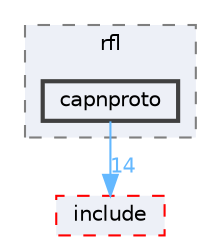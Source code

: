 digraph "external/reflect-cpp/src/rfl/capnproto"
{
 // LATEX_PDF_SIZE
  bgcolor="transparent";
  edge [fontname=Helvetica,fontsize=10,labelfontname=Helvetica,labelfontsize=10];
  node [fontname=Helvetica,fontsize=10,shape=box,height=0.2,width=0.4];
  compound=true
  subgraph clusterdir_b4343597247f4e6c17c01575f362c2a5 {
    graph [ bgcolor="#edf0f7", pencolor="grey50", label="rfl", fontname=Helvetica,fontsize=10 style="filled,dashed", URL="dir_b4343597247f4e6c17c01575f362c2a5.html",tooltip=""]
  dir_ad104ef87b65f8eb93880fd60ebecce4 [label="capnproto", fillcolor="#edf0f7", color="grey25", style="filled,bold", URL="dir_ad104ef87b65f8eb93880fd60ebecce4.html",tooltip=""];
  }
  dir_52db5b9842da2a9d3126408803d2a092 [label="include", fillcolor="#edf0f7", color="red", style="filled,dashed", URL="dir_52db5b9842da2a9d3126408803d2a092.html",tooltip=""];
  dir_ad104ef87b65f8eb93880fd60ebecce4->dir_52db5b9842da2a9d3126408803d2a092 [headlabel="14", labeldistance=1.5 headhref="dir_000104_000385.html" href="dir_000104_000385.html" color="steelblue1" fontcolor="steelblue1"];
}
